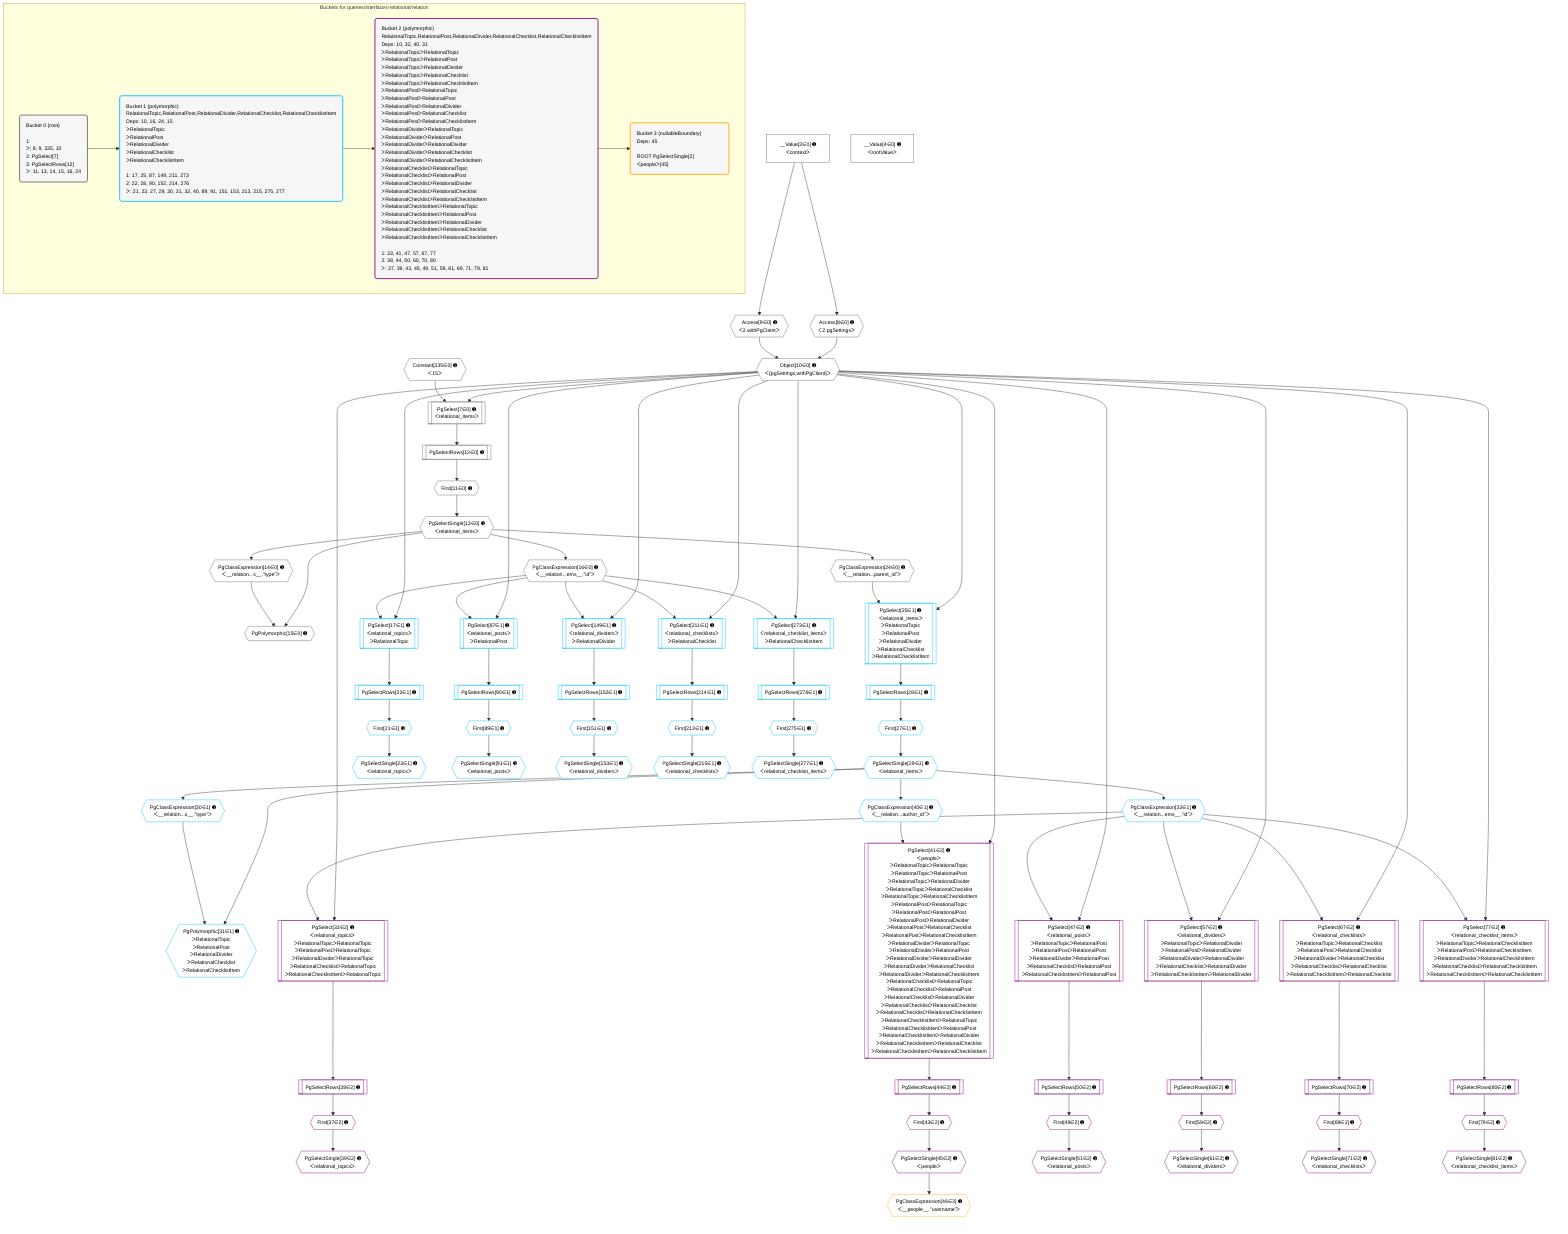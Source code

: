 %%{init: {'themeVariables': { 'fontSize': '12px'}}}%%
graph TD
    classDef path fill:#eee,stroke:#000,color:#000
    classDef plan fill:#fff,stroke-width:1px,color:#000
    classDef itemplan fill:#fff,stroke-width:2px,color:#000
    classDef unbatchedplan fill:#dff,stroke-width:1px,color:#000
    classDef sideeffectplan fill:#fcc,stroke-width:2px,color:#000
    classDef bucket fill:#f6f6f6,color:#000,stroke-width:2px,text-align:left


    %% plan dependencies
    PgSelect7[["PgSelect[7∈0] ➊<br />ᐸrelational_itemsᐳ"]]:::plan
    Object10{{"Object[10∈0] ➊<br />ᐸ{pgSettings,withPgClient}ᐳ"}}:::plan
    Constant335{{"Constant[335∈0] ➊<br />ᐸ15ᐳ"}}:::plan
    Object10 & Constant335 --> PgSelect7
    Access8{{"Access[8∈0] ➊<br />ᐸ2.pgSettingsᐳ"}}:::plan
    Access9{{"Access[9∈0] ➊<br />ᐸ2.withPgClientᐳ"}}:::plan
    Access8 & Access9 --> Object10
    PgPolymorphic15{{"PgPolymorphic[15∈0] ➊"}}:::plan
    PgSelectSingle13{{"PgSelectSingle[13∈0] ➊<br />ᐸrelational_itemsᐳ"}}:::plan
    PgClassExpression14{{"PgClassExpression[14∈0] ➊<br />ᐸ__relation...s__.”type”ᐳ"}}:::plan
    PgSelectSingle13 & PgClassExpression14 --> PgPolymorphic15
    __Value2["__Value[2∈0] ➊<br />ᐸcontextᐳ"]:::plan
    __Value2 --> Access8
    __Value2 --> Access9
    First11{{"First[11∈0] ➊"}}:::plan
    PgSelectRows12[["PgSelectRows[12∈0] ➊"]]:::plan
    PgSelectRows12 --> First11
    PgSelect7 --> PgSelectRows12
    First11 --> PgSelectSingle13
    PgSelectSingle13 --> PgClassExpression14
    PgClassExpression16{{"PgClassExpression[16∈0] ➊<br />ᐸ__relation...ems__.”id”ᐳ"}}:::plan
    PgSelectSingle13 --> PgClassExpression16
    PgClassExpression24{{"PgClassExpression[24∈0] ➊<br />ᐸ__relation...parent_id”ᐳ"}}:::plan
    PgSelectSingle13 --> PgClassExpression24
    __Value4["__Value[4∈0] ➊<br />ᐸrootValueᐳ"]:::plan
    PgSelect17[["PgSelect[17∈1] ➊<br />ᐸrelational_topicsᐳ<br />ᐳRelationalTopic"]]:::plan
    Object10 & PgClassExpression16 --> PgSelect17
    PgSelect25[["PgSelect[25∈1] ➊<br />ᐸrelational_itemsᐳ<br />ᐳRelationalTopic<br />ᐳRelationalPost<br />ᐳRelationalDivider<br />ᐳRelationalChecklist<br />ᐳRelationalChecklistItem"]]:::plan
    Object10 & PgClassExpression24 --> PgSelect25
    PgPolymorphic31{{"PgPolymorphic[31∈1] ➊<br />ᐳRelationalTopic<br />ᐳRelationalPost<br />ᐳRelationalDivider<br />ᐳRelationalChecklist<br />ᐳRelationalChecklistItem"}}:::plan
    PgSelectSingle29{{"PgSelectSingle[29∈1] ➊<br />ᐸrelational_itemsᐳ"}}:::plan
    PgClassExpression30{{"PgClassExpression[30∈1] ➊<br />ᐸ__relation...s__.”type”ᐳ"}}:::plan
    PgSelectSingle29 & PgClassExpression30 --> PgPolymorphic31
    PgSelect87[["PgSelect[87∈1] ➊<br />ᐸrelational_postsᐳ<br />ᐳRelationalPost"]]:::plan
    Object10 & PgClassExpression16 --> PgSelect87
    PgSelect149[["PgSelect[149∈1] ➊<br />ᐸrelational_dividersᐳ<br />ᐳRelationalDivider"]]:::plan
    Object10 & PgClassExpression16 --> PgSelect149
    PgSelect211[["PgSelect[211∈1] ➊<br />ᐸrelational_checklistsᐳ<br />ᐳRelationalChecklist"]]:::plan
    Object10 & PgClassExpression16 --> PgSelect211
    PgSelect273[["PgSelect[273∈1] ➊<br />ᐸrelational_checklist_itemsᐳ<br />ᐳRelationalChecklistItem"]]:::plan
    Object10 & PgClassExpression16 --> PgSelect273
    First21{{"First[21∈1] ➊"}}:::plan
    PgSelectRows22[["PgSelectRows[22∈1] ➊"]]:::plan
    PgSelectRows22 --> First21
    PgSelect17 --> PgSelectRows22
    PgSelectSingle23{{"PgSelectSingle[23∈1] ➊<br />ᐸrelational_topicsᐳ"}}:::plan
    First21 --> PgSelectSingle23
    First27{{"First[27∈1] ➊"}}:::plan
    PgSelectRows28[["PgSelectRows[28∈1] ➊"]]:::plan
    PgSelectRows28 --> First27
    PgSelect25 --> PgSelectRows28
    First27 --> PgSelectSingle29
    PgSelectSingle29 --> PgClassExpression30
    PgClassExpression32{{"PgClassExpression[32∈1] ➊<br />ᐸ__relation...ems__.”id”ᐳ"}}:::plan
    PgSelectSingle29 --> PgClassExpression32
    PgClassExpression40{{"PgClassExpression[40∈1] ➊<br />ᐸ__relation...author_id”ᐳ"}}:::plan
    PgSelectSingle29 --> PgClassExpression40
    First89{{"First[89∈1] ➊"}}:::plan
    PgSelectRows90[["PgSelectRows[90∈1] ➊"]]:::plan
    PgSelectRows90 --> First89
    PgSelect87 --> PgSelectRows90
    PgSelectSingle91{{"PgSelectSingle[91∈1] ➊<br />ᐸrelational_postsᐳ"}}:::plan
    First89 --> PgSelectSingle91
    First151{{"First[151∈1] ➊"}}:::plan
    PgSelectRows152[["PgSelectRows[152∈1] ➊"]]:::plan
    PgSelectRows152 --> First151
    PgSelect149 --> PgSelectRows152
    PgSelectSingle153{{"PgSelectSingle[153∈1] ➊<br />ᐸrelational_dividersᐳ"}}:::plan
    First151 --> PgSelectSingle153
    First213{{"First[213∈1] ➊"}}:::plan
    PgSelectRows214[["PgSelectRows[214∈1] ➊"]]:::plan
    PgSelectRows214 --> First213
    PgSelect211 --> PgSelectRows214
    PgSelectSingle215{{"PgSelectSingle[215∈1] ➊<br />ᐸrelational_checklistsᐳ"}}:::plan
    First213 --> PgSelectSingle215
    First275{{"First[275∈1] ➊"}}:::plan
    PgSelectRows276[["PgSelectRows[276∈1] ➊"]]:::plan
    PgSelectRows276 --> First275
    PgSelect273 --> PgSelectRows276
    PgSelectSingle277{{"PgSelectSingle[277∈1] ➊<br />ᐸrelational_checklist_itemsᐳ"}}:::plan
    First275 --> PgSelectSingle277
    PgSelect33[["PgSelect[33∈2] ➊<br />ᐸrelational_topicsᐳ<br />ᐳRelationalTopicᐳRelationalTopic<br />ᐳRelationalPostᐳRelationalTopic<br />ᐳRelationalDividerᐳRelationalTopic<br />ᐳRelationalChecklistᐳRelationalTopic<br />ᐳRelationalChecklistItemᐳRelationalTopic"]]:::plan
    Object10 & PgClassExpression32 --> PgSelect33
    PgSelect41[["PgSelect[41∈2] ➊<br />ᐸpeopleᐳ<br />ᐳRelationalTopicᐳRelationalTopic<br />ᐳRelationalTopicᐳRelationalPost<br />ᐳRelationalTopicᐳRelationalDivider<br />ᐳRelationalTopicᐳRelationalChecklist<br />ᐳRelationalTopicᐳRelationalChecklistItem<br />ᐳRelationalPostᐳRelationalTopic<br />ᐳRelationalPostᐳRelationalPost<br />ᐳRelationalPostᐳRelationalDivider<br />ᐳRelationalPostᐳRelationalChecklist<br />ᐳRelationalPostᐳRelationalChecklistItem<br />ᐳRelationalDividerᐳRelationalTopic<br />ᐳRelationalDividerᐳRelationalPost<br />ᐳRelationalDividerᐳRelationalDivider<br />ᐳRelationalDividerᐳRelationalChecklist<br />ᐳRelationalDividerᐳRelationalChecklistItem<br />ᐳRelationalChecklistᐳRelationalTopic<br />ᐳRelationalChecklistᐳRelationalPost<br />ᐳRelationalChecklistᐳRelationalDivider<br />ᐳRelationalChecklistᐳRelationalChecklist<br />ᐳRelationalChecklistᐳRelationalChecklistItem<br />ᐳRelationalChecklistItemᐳRelationalTopic<br />ᐳRelationalChecklistItemᐳRelationalPost<br />ᐳRelationalChecklistItemᐳRelationalDivider<br />ᐳRelationalChecklistItemᐳRelationalChecklist<br />ᐳRelationalChecklistItemᐳRelationalChecklistItem"]]:::plan
    Object10 & PgClassExpression40 --> PgSelect41
    PgSelect47[["PgSelect[47∈2] ➊<br />ᐸrelational_postsᐳ<br />ᐳRelationalTopicᐳRelationalPost<br />ᐳRelationalPostᐳRelationalPost<br />ᐳRelationalDividerᐳRelationalPost<br />ᐳRelationalChecklistᐳRelationalPost<br />ᐳRelationalChecklistItemᐳRelationalPost"]]:::plan
    Object10 & PgClassExpression32 --> PgSelect47
    PgSelect57[["PgSelect[57∈2] ➊<br />ᐸrelational_dividersᐳ<br />ᐳRelationalTopicᐳRelationalDivider<br />ᐳRelationalPostᐳRelationalDivider<br />ᐳRelationalDividerᐳRelationalDivider<br />ᐳRelationalChecklistᐳRelationalDivider<br />ᐳRelationalChecklistItemᐳRelationalDivider"]]:::plan
    Object10 & PgClassExpression32 --> PgSelect57
    PgSelect67[["PgSelect[67∈2] ➊<br />ᐸrelational_checklistsᐳ<br />ᐳRelationalTopicᐳRelationalChecklist<br />ᐳRelationalPostᐳRelationalChecklist<br />ᐳRelationalDividerᐳRelationalChecklist<br />ᐳRelationalChecklistᐳRelationalChecklist<br />ᐳRelationalChecklistItemᐳRelationalChecklist"]]:::plan
    Object10 & PgClassExpression32 --> PgSelect67
    PgSelect77[["PgSelect[77∈2] ➊<br />ᐸrelational_checklist_itemsᐳ<br />ᐳRelationalTopicᐳRelationalChecklistItem<br />ᐳRelationalPostᐳRelationalChecklistItem<br />ᐳRelationalDividerᐳRelationalChecklistItem<br />ᐳRelationalChecklistᐳRelationalChecklistItem<br />ᐳRelationalChecklistItemᐳRelationalChecklistItem"]]:::plan
    Object10 & PgClassExpression32 --> PgSelect77
    First37{{"First[37∈2] ➊"}}:::plan
    PgSelectRows38[["PgSelectRows[38∈2] ➊"]]:::plan
    PgSelectRows38 --> First37
    PgSelect33 --> PgSelectRows38
    PgSelectSingle39{{"PgSelectSingle[39∈2] ➊<br />ᐸrelational_topicsᐳ"}}:::plan
    First37 --> PgSelectSingle39
    First43{{"First[43∈2] ➊"}}:::plan
    PgSelectRows44[["PgSelectRows[44∈2] ➊"]]:::plan
    PgSelectRows44 --> First43
    PgSelect41 --> PgSelectRows44
    PgSelectSingle45{{"PgSelectSingle[45∈2] ➊<br />ᐸpeopleᐳ"}}:::plan
    First43 --> PgSelectSingle45
    First49{{"First[49∈2] ➊"}}:::plan
    PgSelectRows50[["PgSelectRows[50∈2] ➊"]]:::plan
    PgSelectRows50 --> First49
    PgSelect47 --> PgSelectRows50
    PgSelectSingle51{{"PgSelectSingle[51∈2] ➊<br />ᐸrelational_postsᐳ"}}:::plan
    First49 --> PgSelectSingle51
    First59{{"First[59∈2] ➊"}}:::plan
    PgSelectRows60[["PgSelectRows[60∈2] ➊"]]:::plan
    PgSelectRows60 --> First59
    PgSelect57 --> PgSelectRows60
    PgSelectSingle61{{"PgSelectSingle[61∈2] ➊<br />ᐸrelational_dividersᐳ"}}:::plan
    First59 --> PgSelectSingle61
    First69{{"First[69∈2] ➊"}}:::plan
    PgSelectRows70[["PgSelectRows[70∈2] ➊"]]:::plan
    PgSelectRows70 --> First69
    PgSelect67 --> PgSelectRows70
    PgSelectSingle71{{"PgSelectSingle[71∈2] ➊<br />ᐸrelational_checklistsᐳ"}}:::plan
    First69 --> PgSelectSingle71
    First79{{"First[79∈2] ➊"}}:::plan
    PgSelectRows80[["PgSelectRows[80∈2] ➊"]]:::plan
    PgSelectRows80 --> First79
    PgSelect77 --> PgSelectRows80
    PgSelectSingle81{{"PgSelectSingle[81∈2] ➊<br />ᐸrelational_checklist_itemsᐳ"}}:::plan
    First79 --> PgSelectSingle81
    PgClassExpression46{{"PgClassExpression[46∈3] ➊<br />ᐸ__people__.”username”ᐳ"}}:::plan
    PgSelectSingle45 --> PgClassExpression46

    %% define steps

    subgraph "Buckets for queries/interfaces-relational/relation"
    Bucket0("Bucket 0 (root)<br /><br />1: <br />ᐳ: 8, 9, 335, 10<br />2: PgSelect[7]<br />3: PgSelectRows[12]<br />ᐳ: 11, 13, 14, 15, 16, 24"):::bucket
    classDef bucket0 stroke:#696969
    class Bucket0,__Value2,__Value4,PgSelect7,Access8,Access9,Object10,First11,PgSelectRows12,PgSelectSingle13,PgClassExpression14,PgPolymorphic15,PgClassExpression16,PgClassExpression24,Constant335 bucket0
    Bucket1("Bucket 1 (polymorphic)<br />RelationalTopic,RelationalPost,RelationalDivider,RelationalChecklist,RelationalChecklistItem<br />Deps: 10, 16, 24, 15<br />ᐳRelationalTopic<br />ᐳRelationalPost<br />ᐳRelationalDivider<br />ᐳRelationalChecklist<br />ᐳRelationalChecklistItem<br /><br />1: 17, 25, 87, 149, 211, 273<br />2: 22, 28, 90, 152, 214, 276<br />ᐳ: 21, 23, 27, 29, 30, 31, 32, 40, 89, 91, 151, 153, 213, 215, 275, 277"):::bucket
    classDef bucket1 stroke:#00bfff
    class Bucket1,PgSelect17,First21,PgSelectRows22,PgSelectSingle23,PgSelect25,First27,PgSelectRows28,PgSelectSingle29,PgClassExpression30,PgPolymorphic31,PgClassExpression32,PgClassExpression40,PgSelect87,First89,PgSelectRows90,PgSelectSingle91,PgSelect149,First151,PgSelectRows152,PgSelectSingle153,PgSelect211,First213,PgSelectRows214,PgSelectSingle215,PgSelect273,First275,PgSelectRows276,PgSelectSingle277 bucket1
    Bucket2("Bucket 2 (polymorphic)<br />RelationalTopic,RelationalPost,RelationalDivider,RelationalChecklist,RelationalChecklistItem<br />Deps: 10, 32, 40, 31<br />ᐳRelationalTopicᐳRelationalTopic<br />ᐳRelationalTopicᐳRelationalPost<br />ᐳRelationalTopicᐳRelationalDivider<br />ᐳRelationalTopicᐳRelationalChecklist<br />ᐳRelationalTopicᐳRelationalChecklistItem<br />ᐳRelationalPostᐳRelationalTopic<br />ᐳRelationalPostᐳRelationalPost<br />ᐳRelationalPostᐳRelationalDivider<br />ᐳRelationalPostᐳRelationalChecklist<br />ᐳRelationalPostᐳRelationalChecklistItem<br />ᐳRelationalDividerᐳRelationalTopic<br />ᐳRelationalDividerᐳRelationalPost<br />ᐳRelationalDividerᐳRelationalDivider<br />ᐳRelationalDividerᐳRelationalChecklist<br />ᐳRelationalDividerᐳRelationalChecklistItem<br />ᐳRelationalChecklistᐳRelationalTopic<br />ᐳRelationalChecklistᐳRelationalPost<br />ᐳRelationalChecklistᐳRelationalDivider<br />ᐳRelationalChecklistᐳRelationalChecklist<br />ᐳRelationalChecklistᐳRelationalChecklistItem<br />ᐳRelationalChecklistItemᐳRelationalTopic<br />ᐳRelationalChecklistItemᐳRelationalPost<br />ᐳRelationalChecklistItemᐳRelationalDivider<br />ᐳRelationalChecklistItemᐳRelationalChecklist<br />ᐳRelationalChecklistItemᐳRelationalChecklistItem<br /><br />1: 33, 41, 47, 57, 67, 77<br />2: 38, 44, 50, 60, 70, 80<br />ᐳ: 37, 39, 43, 45, 49, 51, 59, 61, 69, 71, 79, 81"):::bucket
    classDef bucket2 stroke:#7f007f
    class Bucket2,PgSelect33,First37,PgSelectRows38,PgSelectSingle39,PgSelect41,First43,PgSelectRows44,PgSelectSingle45,PgSelect47,First49,PgSelectRows50,PgSelectSingle51,PgSelect57,First59,PgSelectRows60,PgSelectSingle61,PgSelect67,First69,PgSelectRows70,PgSelectSingle71,PgSelect77,First79,PgSelectRows80,PgSelectSingle81 bucket2
    Bucket3("Bucket 3 (nullableBoundary)<br />Deps: 45<br /><br />ROOT PgSelectSingle{2}ᐸpeopleᐳ[45]"):::bucket
    classDef bucket3 stroke:#ffa500
    class Bucket3,PgClassExpression46 bucket3
    Bucket0 --> Bucket1
    Bucket1 --> Bucket2
    Bucket2 --> Bucket3
    end